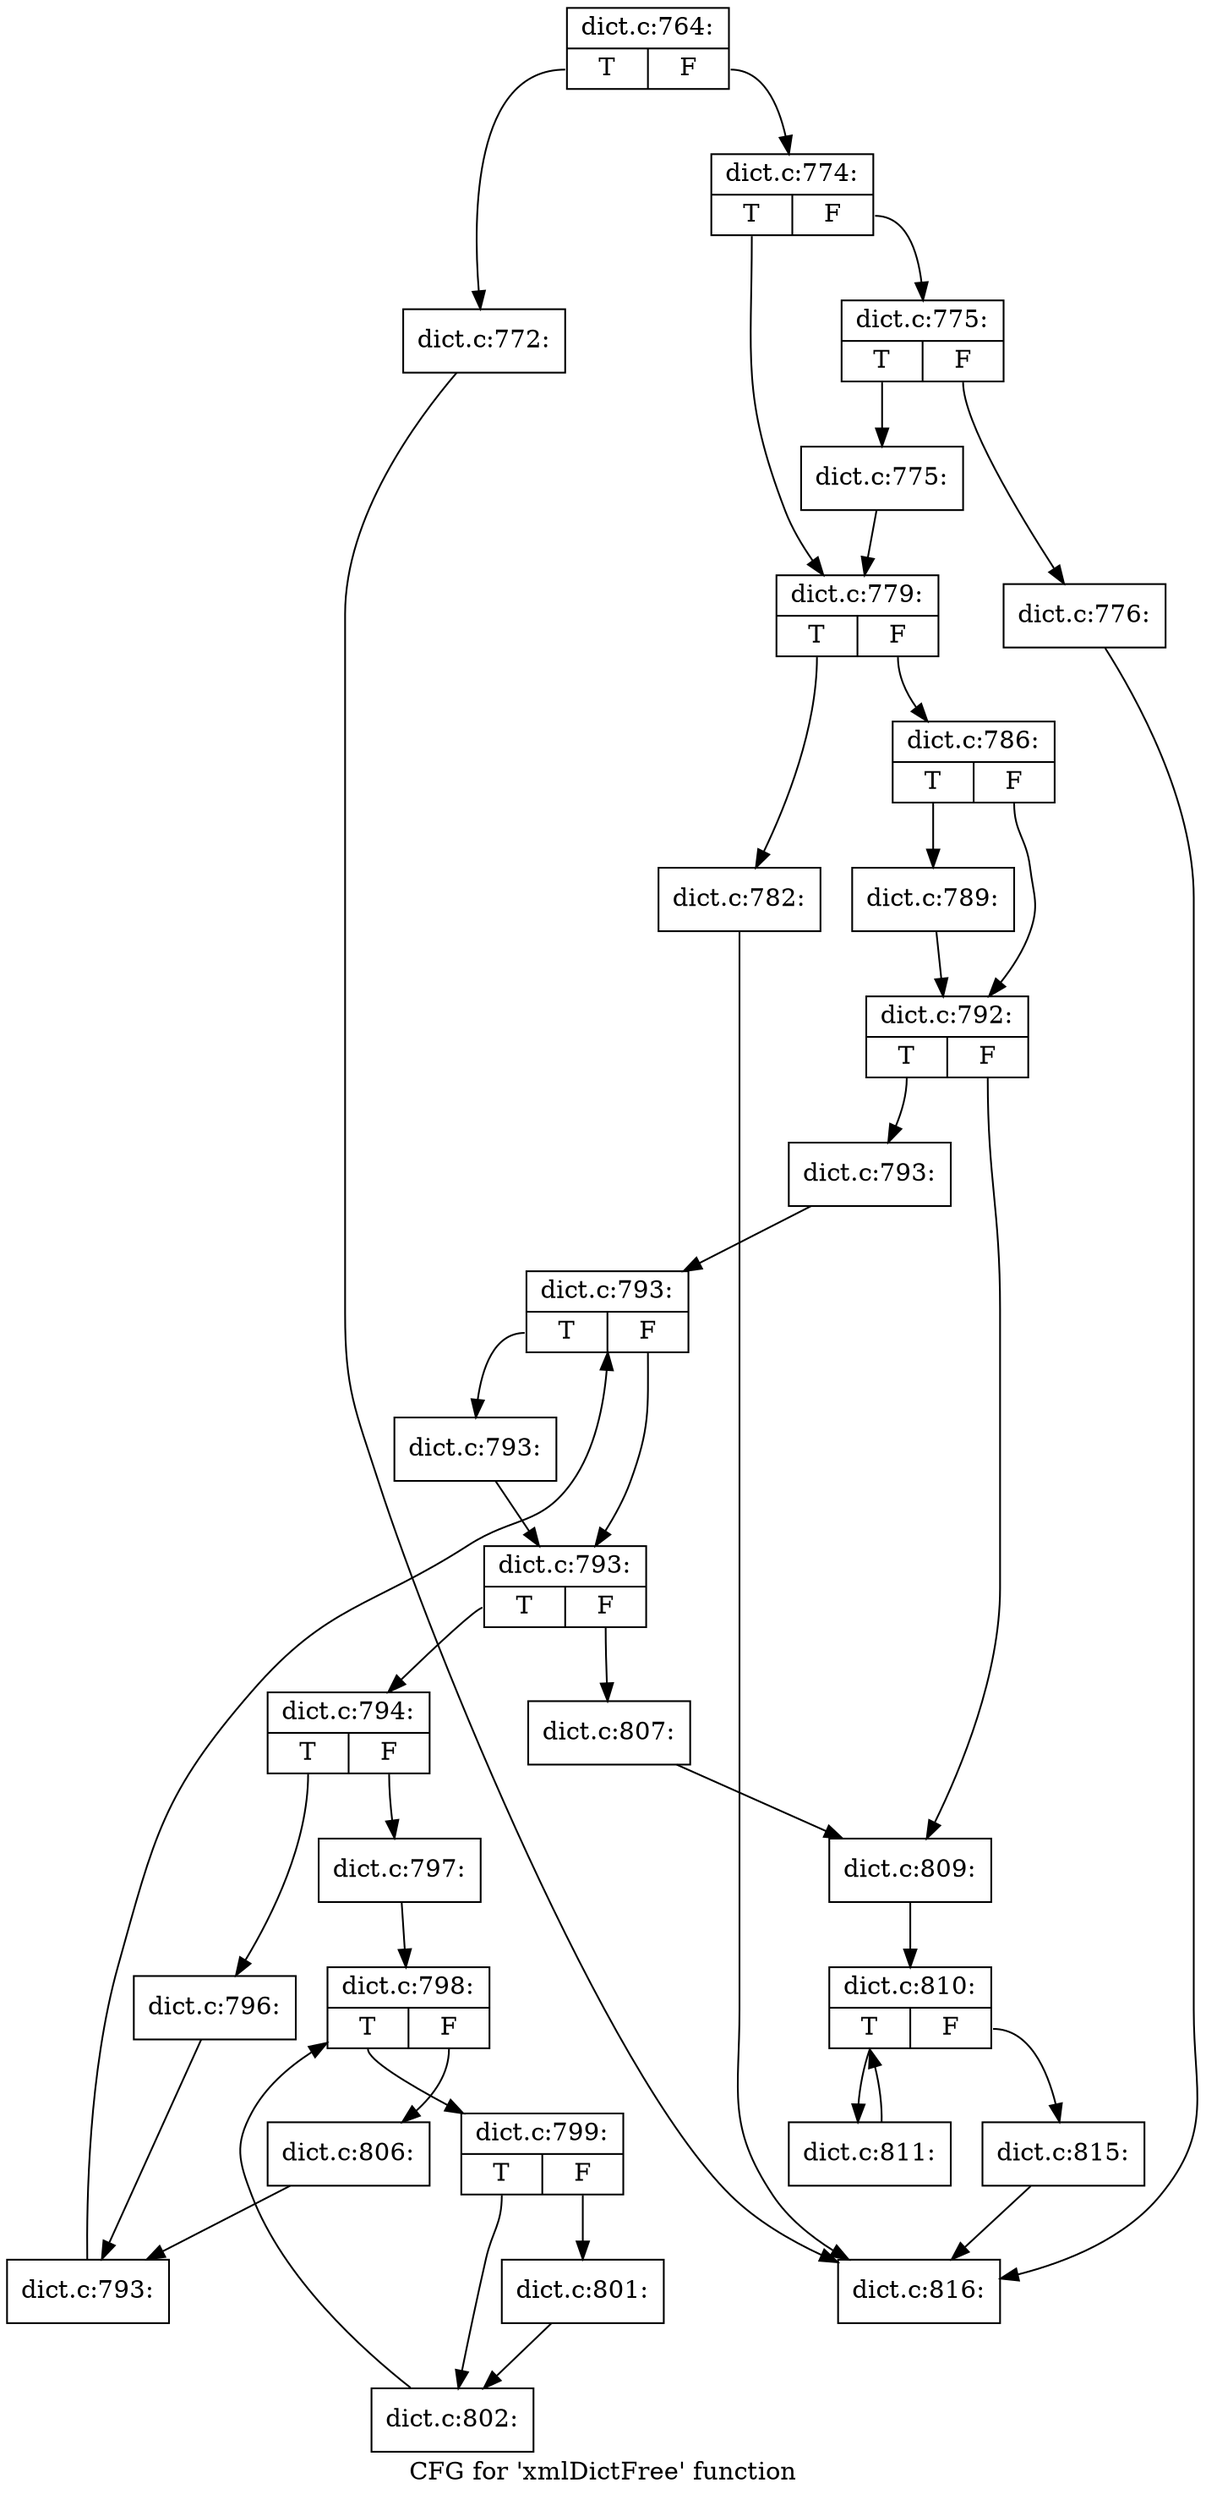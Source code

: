 digraph "CFG for 'xmlDictFree' function" {
	label="CFG for 'xmlDictFree' function";

	Node0x48bee60 [shape=record,label="{dict.c:764:|{<s0>T|<s1>F}}"];
	Node0x48bee60:s0 -> Node0x48bcde0;
	Node0x48bee60:s1 -> Node0x48bce30;
	Node0x48bcde0 [shape=record,label="{dict.c:772:}"];
	Node0x48bcde0 -> Node0x4897540;
	Node0x48bce30 [shape=record,label="{dict.c:774:|{<s0>T|<s1>F}}"];
	Node0x48bce30:s0 -> Node0x48bd280;
	Node0x48bce30:s1 -> Node0x48bd230;
	Node0x48bd230 [shape=record,label="{dict.c:775:|{<s0>T|<s1>F}}"];
	Node0x48bd230:s0 -> Node0x48bd560;
	Node0x48bd230:s1 -> Node0x48bd510;
	Node0x48bd510 [shape=record,label="{dict.c:776:}"];
	Node0x48bd510 -> Node0x4897540;
	Node0x48bd560 [shape=record,label="{dict.c:775:}"];
	Node0x48bd560 -> Node0x48bd280;
	Node0x48bd280 [shape=record,label="{dict.c:779:|{<s0>T|<s1>F}}"];
	Node0x48bd280:s0 -> Node0x48bddc0;
	Node0x48bd280:s1 -> Node0x48bde10;
	Node0x48bddc0 [shape=record,label="{dict.c:782:}"];
	Node0x48bddc0 -> Node0x4897540;
	Node0x48bde10 [shape=record,label="{dict.c:786:|{<s0>T|<s1>F}}"];
	Node0x48bde10:s0 -> Node0x48ab6a0;
	Node0x48bde10:s1 -> Node0x48ab6f0;
	Node0x48ab6a0 [shape=record,label="{dict.c:789:}"];
	Node0x48ab6a0 -> Node0x48ab6f0;
	Node0x48ab6f0 [shape=record,label="{dict.c:792:|{<s0>T|<s1>F}}"];
	Node0x48ab6f0:s0 -> Node0x48bf010;
	Node0x48ab6f0:s1 -> Node0x48bf060;
	Node0x48bf010 [shape=record,label="{dict.c:793:}"];
	Node0x48bf010 -> Node0x48bf5c0;
	Node0x48bf5c0 [shape=record,label="{dict.c:793:|{<s0>T|<s1>F}}"];
	Node0x48bf5c0:s0 -> Node0x48bf9a0;
	Node0x48bf5c0:s1 -> Node0x48bf950;
	Node0x48bf9a0 [shape=record,label="{dict.c:793:}"];
	Node0x48bf9a0 -> Node0x48bf950;
	Node0x48bf950 [shape=record,label="{dict.c:793:|{<s0>T|<s1>F}}"];
	Node0x48bf950:s0 -> Node0x48bf8a0;
	Node0x48bf950:s1 -> Node0x48bf420;
	Node0x48bf8a0 [shape=record,label="{dict.c:794:|{<s0>T|<s1>F}}"];
	Node0x48bf8a0:s0 -> Node0x48c0620;
	Node0x48bf8a0:s1 -> Node0x48c0670;
	Node0x48c0620 [shape=record,label="{dict.c:796:}"];
	Node0x48c0620 -> Node0x48bf810;
	Node0x48c0670 [shape=record,label="{dict.c:797:}"];
	Node0x48c0670 -> Node0x48c0bf0;
	Node0x48c0bf0 [shape=record,label="{dict.c:798:|{<s0>T|<s1>F}}"];
	Node0x48c0bf0:s0 -> Node0x48c0ef0;
	Node0x48c0bf0:s1 -> Node0x48c0e10;
	Node0x48c0ef0 [shape=record,label="{dict.c:799:|{<s0>T|<s1>F}}"];
	Node0x48c0ef0:s0 -> Node0x48c1350;
	Node0x48c0ef0:s1 -> Node0x48c1300;
	Node0x48c1300 [shape=record,label="{dict.c:801:}"];
	Node0x48c1300 -> Node0x48c1350;
	Node0x48c1350 [shape=record,label="{dict.c:802:}"];
	Node0x48c1350 -> Node0x48c0bf0;
	Node0x48c0e10 [shape=record,label="{dict.c:806:}"];
	Node0x48c0e10 -> Node0x48bf810;
	Node0x48bf810 [shape=record,label="{dict.c:793:}"];
	Node0x48bf810 -> Node0x48bf5c0;
	Node0x48bf420 [shape=record,label="{dict.c:807:}"];
	Node0x48bf420 -> Node0x48bf060;
	Node0x48bf060 [shape=record,label="{dict.c:809:}"];
	Node0x48bf060 -> Node0x48c3840;
	Node0x48c3840 [shape=record,label="{dict.c:810:|{<s0>T|<s1>F}}"];
	Node0x48c3840:s0 -> Node0x48c3c30;
	Node0x48c3840:s1 -> Node0x48c3a60;
	Node0x48c3c30 [shape=record,label="{dict.c:811:}"];
	Node0x48c3c30 -> Node0x48c3840;
	Node0x48c3a60 [shape=record,label="{dict.c:815:}"];
	Node0x48c3a60 -> Node0x4897540;
	Node0x4897540 [shape=record,label="{dict.c:816:}"];
}
